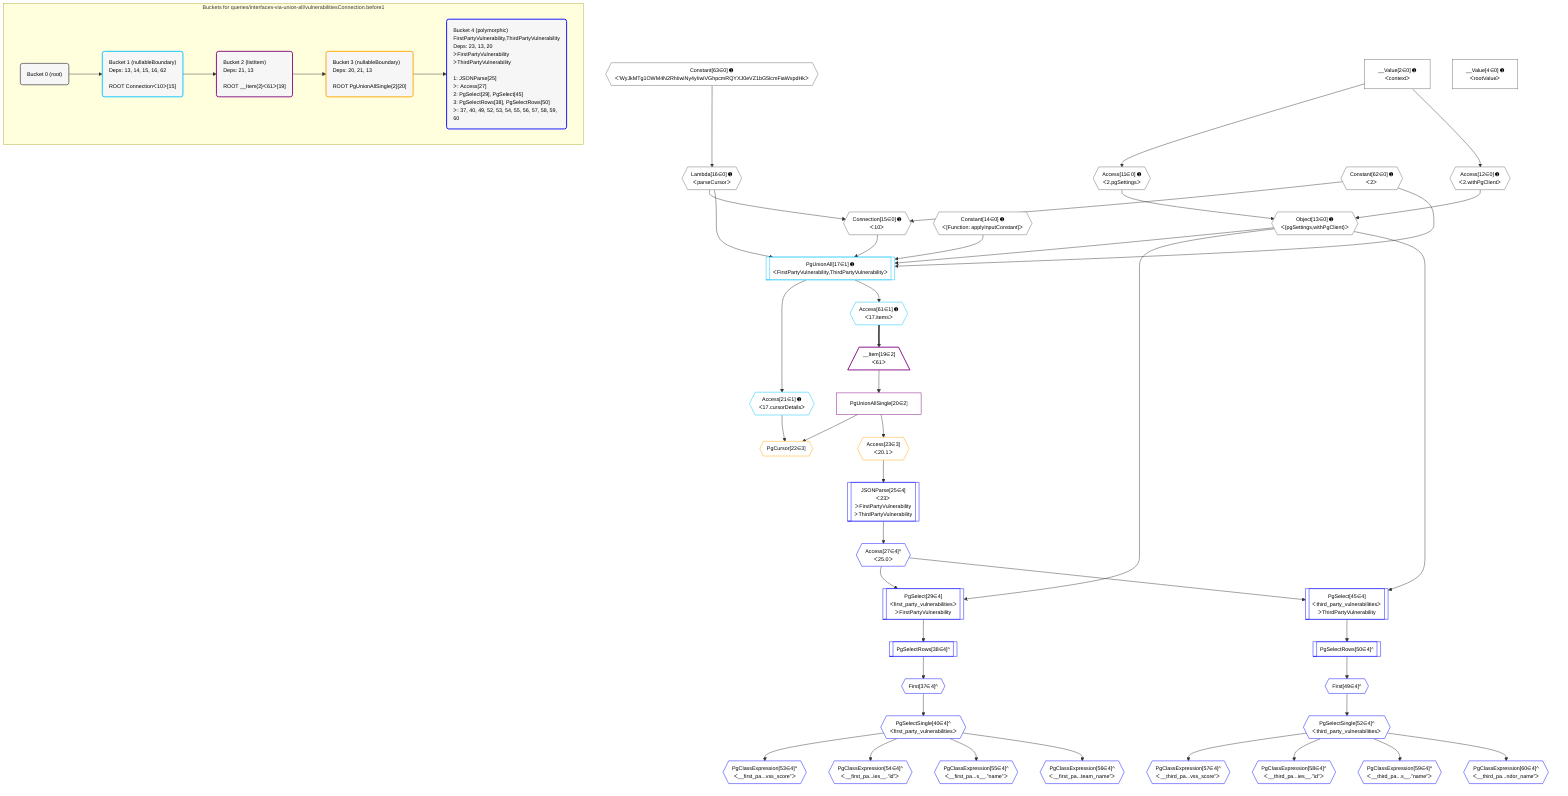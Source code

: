 %%{init: {'themeVariables': { 'fontSize': '12px'}}}%%
graph TD
    classDef path fill:#eee,stroke:#000,color:#000
    classDef plan fill:#fff,stroke-width:1px,color:#000
    classDef itemplan fill:#fff,stroke-width:2px,color:#000
    classDef unbatchedplan fill:#dff,stroke-width:1px,color:#000
    classDef sideeffectplan fill:#fcc,stroke-width:2px,color:#000
    classDef bucket fill:#f6f6f6,color:#000,stroke-width:2px,text-align:left

    subgraph "Buckets for queries/interfaces-via-union-all/vulnerabilitiesConnection.before1"
    Bucket0("Bucket 0 (root)"):::bucket
    Bucket1("Bucket 1 (nullableBoundary)<br />Deps: 13, 14, 15, 16, 62<br /><br />ROOT Connectionᐸ10ᐳ[15]"):::bucket
    Bucket2("Bucket 2 (listItem)<br />Deps: 21, 13<br /><br />ROOT __Item{2}ᐸ61ᐳ[19]"):::bucket
    Bucket3("Bucket 3 (nullableBoundary)<br />Deps: 20, 21, 13<br /><br />ROOT PgUnionAllSingle{2}[20]"):::bucket
    Bucket4("Bucket 4 (polymorphic)<br />FirstPartyVulnerability,ThirdPartyVulnerability<br />Deps: 23, 13, 20<br />ᐳFirstPartyVulnerability<br />ᐳThirdPartyVulnerability<br /><br />1: JSONParse[25]<br />ᐳ: Access[27]<br />2: PgSelect[29], PgSelect[45]<br />3: PgSelectRows[38], PgSelectRows[50]<br />ᐳ: 37, 40, 49, 52, 53, 54, 55, 56, 57, 58, 59, 60"):::bucket
    end
    Bucket0 --> Bucket1
    Bucket1 --> Bucket2
    Bucket2 --> Bucket3
    Bucket3 --> Bucket4

    %% plan dependencies
    Object13{{"Object[13∈0] ➊<br />ᐸ{pgSettings,withPgClient}ᐳ"}}:::plan
    Access11{{"Access[11∈0] ➊<br />ᐸ2.pgSettingsᐳ"}}:::plan
    Access12{{"Access[12∈0] ➊<br />ᐸ2.withPgClientᐳ"}}:::plan
    Access11 & Access12 --> Object13
    Connection15{{"Connection[15∈0] ➊<br />ᐸ10ᐳ"}}:::plan
    Constant62{{"Constant[62∈0] ➊<br />ᐸ2ᐳ"}}:::plan
    Lambda16{{"Lambda[16∈0] ➊<br />ᐸparseCursorᐳ"}}:::plan
    Constant62 & Lambda16 --> Connection15
    __Value2["__Value[2∈0] ➊<br />ᐸcontextᐳ"]:::plan
    __Value2 --> Access11
    __Value2 --> Access12
    Constant63{{"Constant[63∈0] ➊<br />ᐸ'WyJkMTg1OWM4N2RhIiwiNy4yIiwiVGhpcmRQYXJ0eVZ1bG5lcmFiaWxpdHkᐳ"}}:::plan
    Constant63 --> Lambda16
    __Value4["__Value[4∈0] ➊<br />ᐸrootValueᐳ"]:::plan
    Constant14{{"Constant[14∈0] ➊<br />ᐸ[Function: applyInputConstant]ᐳ"}}:::plan
    PgUnionAll17[["PgUnionAll[17∈1] ➊<br />ᐸFirstPartyVulnerability,ThirdPartyVulnerabilityᐳ"]]:::plan
    Object13 & Constant14 & Connection15 & Lambda16 & Constant62 --> PgUnionAll17
    Access21{{"Access[21∈1] ➊<br />ᐸ17.cursorDetailsᐳ"}}:::plan
    PgUnionAll17 --> Access21
    Access61{{"Access[61∈1] ➊<br />ᐸ17.itemsᐳ"}}:::plan
    PgUnionAll17 --> Access61
    __Item19[/"__Item[19∈2]<br />ᐸ61ᐳ"\]:::itemplan
    Access61 ==> __Item19
    PgUnionAllSingle20["PgUnionAllSingle[20∈2]"]:::plan
    __Item19 --> PgUnionAllSingle20
    PgCursor22{{"PgCursor[22∈3]"}}:::plan
    PgUnionAllSingle20 & Access21 --> PgCursor22
    Access23{{"Access[23∈3]<br />ᐸ20.1ᐳ"}}:::plan
    PgUnionAllSingle20 --> Access23
    PgSelect29[["PgSelect[29∈4]<br />ᐸfirst_party_vulnerabilitiesᐳ<br />ᐳFirstPartyVulnerability"]]:::plan
    Access27{{"Access[27∈4]^<br />ᐸ25.0ᐳ"}}:::plan
    Object13 & Access27 --> PgSelect29
    PgSelect45[["PgSelect[45∈4]<br />ᐸthird_party_vulnerabilitiesᐳ<br />ᐳThirdPartyVulnerability"]]:::plan
    Object13 & Access27 --> PgSelect45
    JSONParse25[["JSONParse[25∈4]<br />ᐸ23ᐳ<br />ᐳFirstPartyVulnerability<br />ᐳThirdPartyVulnerability"]]:::plan
    Access23 --> JSONParse25
    JSONParse25 --> Access27
    First37{{"First[37∈4]^"}}:::plan
    PgSelectRows38[["PgSelectRows[38∈4]^"]]:::plan
    PgSelectRows38 --> First37
    PgSelect29 --> PgSelectRows38
    PgSelectSingle40{{"PgSelectSingle[40∈4]^<br />ᐸfirst_party_vulnerabilitiesᐳ"}}:::plan
    First37 --> PgSelectSingle40
    First49{{"First[49∈4]^"}}:::plan
    PgSelectRows50[["PgSelectRows[50∈4]^"]]:::plan
    PgSelectRows50 --> First49
    PgSelect45 --> PgSelectRows50
    PgSelectSingle52{{"PgSelectSingle[52∈4]^<br />ᐸthird_party_vulnerabilitiesᐳ"}}:::plan
    First49 --> PgSelectSingle52
    PgClassExpression53{{"PgClassExpression[53∈4]^<br />ᐸ__first_pa...vss_score”ᐳ"}}:::plan
    PgSelectSingle40 --> PgClassExpression53
    PgClassExpression54{{"PgClassExpression[54∈4]^<br />ᐸ__first_pa...ies__.”id”ᐳ"}}:::plan
    PgSelectSingle40 --> PgClassExpression54
    PgClassExpression55{{"PgClassExpression[55∈4]^<br />ᐸ__first_pa...s__.”name”ᐳ"}}:::plan
    PgSelectSingle40 --> PgClassExpression55
    PgClassExpression56{{"PgClassExpression[56∈4]^<br />ᐸ__first_pa...team_name”ᐳ"}}:::plan
    PgSelectSingle40 --> PgClassExpression56
    PgClassExpression57{{"PgClassExpression[57∈4]^<br />ᐸ__third_pa...vss_score”ᐳ"}}:::plan
    PgSelectSingle52 --> PgClassExpression57
    PgClassExpression58{{"PgClassExpression[58∈4]^<br />ᐸ__third_pa...ies__.”id”ᐳ"}}:::plan
    PgSelectSingle52 --> PgClassExpression58
    PgClassExpression59{{"PgClassExpression[59∈4]^<br />ᐸ__third_pa...s__.”name”ᐳ"}}:::plan
    PgSelectSingle52 --> PgClassExpression59
    PgClassExpression60{{"PgClassExpression[60∈4]^<br />ᐸ__third_pa...ndor_name”ᐳ"}}:::plan
    PgSelectSingle52 --> PgClassExpression60

    %% define steps
    classDef bucket0 stroke:#696969
    class Bucket0,__Value2,__Value4,Access11,Access12,Object13,Constant14,Connection15,Lambda16,Constant62,Constant63 bucket0
    classDef bucket1 stroke:#00bfff
    class Bucket1,PgUnionAll17,Access21,Access61 bucket1
    classDef bucket2 stroke:#7f007f
    class Bucket2,__Item19,PgUnionAllSingle20 bucket2
    classDef bucket3 stroke:#ffa500
    class Bucket3,PgCursor22,Access23 bucket3
    classDef bucket4 stroke:#0000ff
    class Bucket4,JSONParse25,Access27,PgSelect29,First37,PgSelectRows38,PgSelectSingle40,PgSelect45,First49,PgSelectRows50,PgSelectSingle52,PgClassExpression53,PgClassExpression54,PgClassExpression55,PgClassExpression56,PgClassExpression57,PgClassExpression58,PgClassExpression59,PgClassExpression60 bucket4